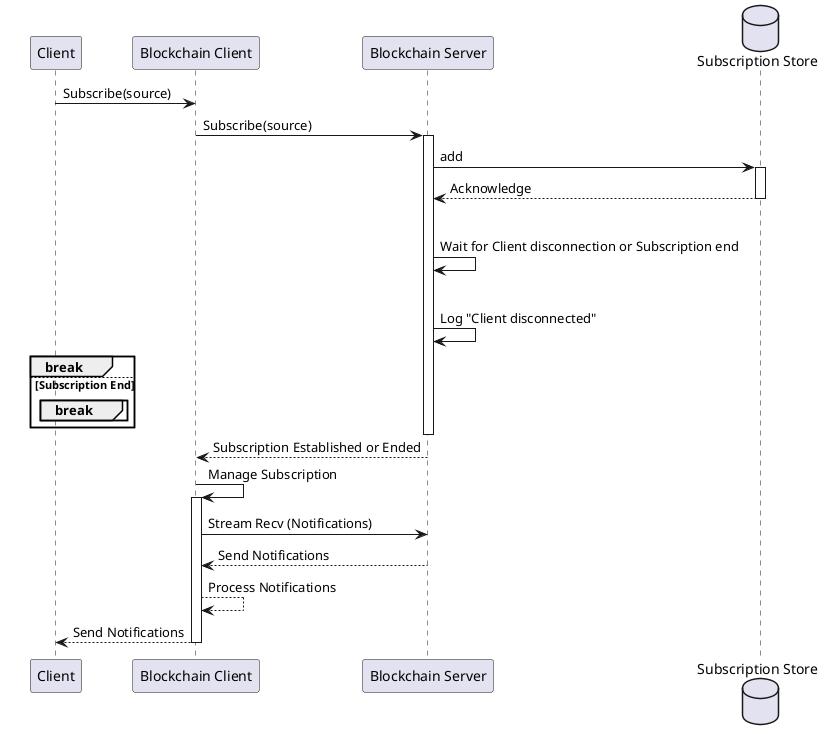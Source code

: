 @startuml
participant "Client" as ClientMain
participant "Blockchain Client" as Client
participant "Blockchain Server" as Server
database "Subscription Store" as Store

ClientMain -> Client: Subscribe(source)
Client -> Server: Subscribe(source)
activate Server

Server -> Store: add
activate Store
Store --> Server: Acknowledge
deactivate Store

loop
    Server -> Server: Wait for Client disconnection or Subscription end
    alt Client Context Done
        Server -> Server: Log "Client disconnected"
        break
    else Subscription End
        break
    end
end

deactivate Server
Server --> Client: Subscription Established or Ended

Client -> Client: Manage Subscription
activate Client
Client -> Server: Stream Recv (Notifications)
Server --> Client: Send Notifications
Client --> Client: Process Notifications
Client --> ClientMain: Send Notifications

deactivate Client

@enduml
